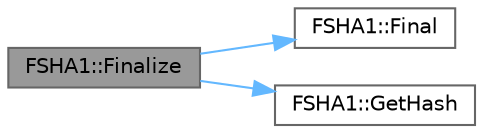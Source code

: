 digraph "FSHA1::Finalize"
{
 // INTERACTIVE_SVG=YES
 // LATEX_PDF_SIZE
  bgcolor="transparent";
  edge [fontname=Helvetica,fontsize=10,labelfontname=Helvetica,labelfontsize=10];
  node [fontname=Helvetica,fontsize=10,shape=box,height=0.2,width=0.4];
  rankdir="LR";
  Node1 [id="Node000001",label="FSHA1::Finalize",height=0.2,width=0.4,color="gray40", fillcolor="grey60", style="filled", fontcolor="black",tooltip=" "];
  Node1 -> Node2 [id="edge1_Node000001_Node000002",color="steelblue1",style="solid",tooltip=" "];
  Node2 [id="Node000002",label="FSHA1::Final",height=0.2,width=0.4,color="grey40", fillcolor="white", style="filled",URL="$db/d26/classFSHA1.html#aeb38a766e99e85dc9a6650366a370473",tooltip=" "];
  Node1 -> Node3 [id="edge2_Node000001_Node000003",color="steelblue1",style="solid",tooltip=" "];
  Node3 [id="Node000003",label="FSHA1::GetHash",height=0.2,width=0.4,color="grey40", fillcolor="white", style="filled",URL="$db/d26/classFSHA1.html#a0aca0768e38ba58edb548a9406124251",tooltip=" "];
}
